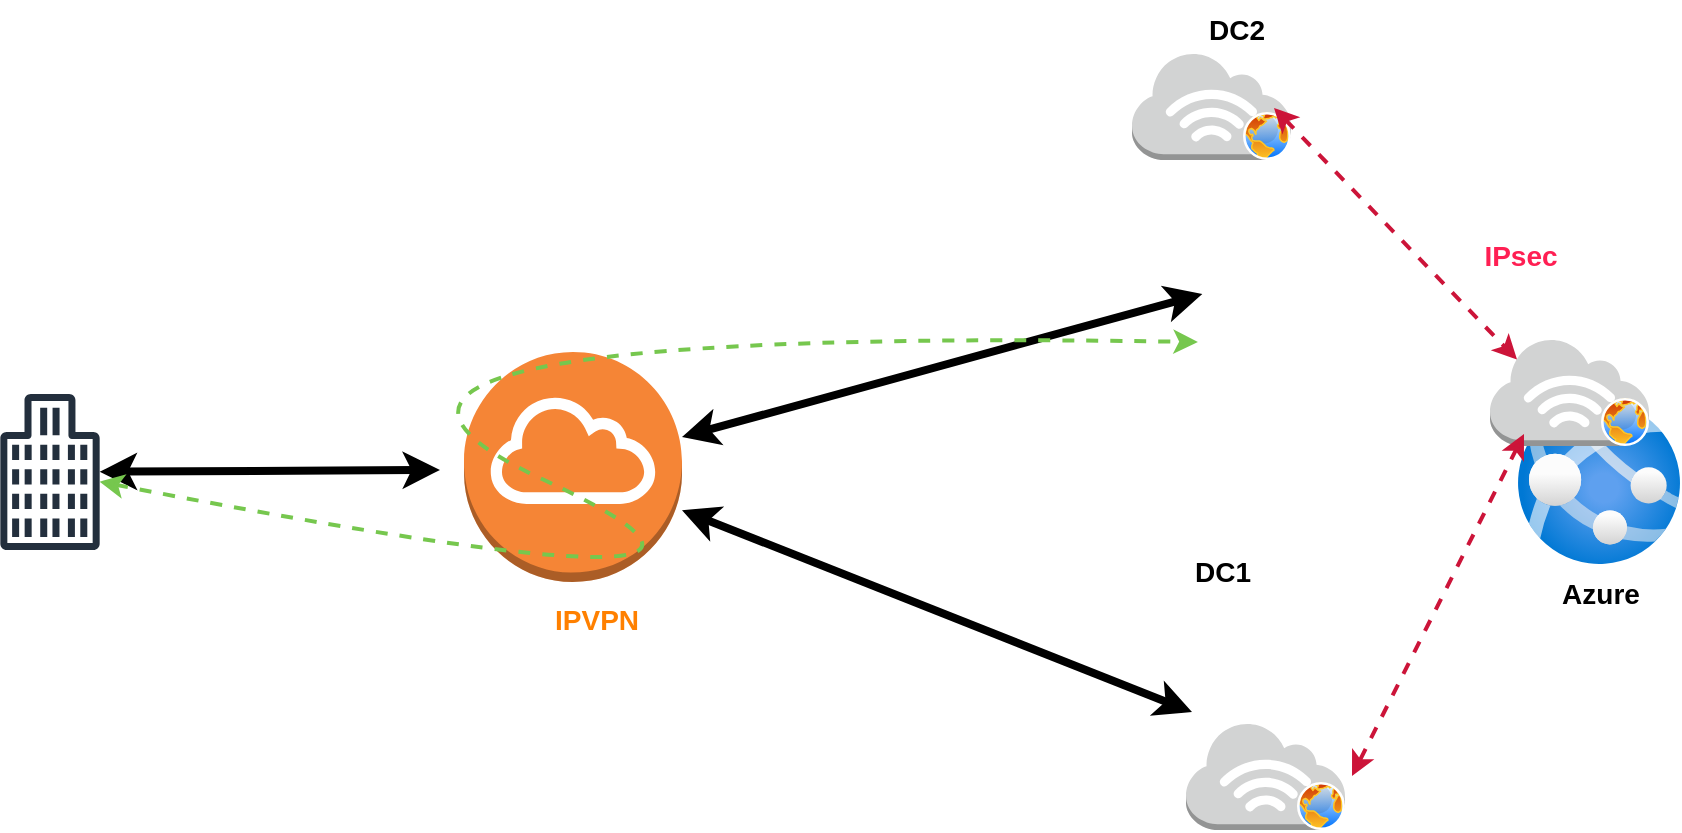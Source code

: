 <mxfile version="20.3.0" type="github"><diagram id="g39K4nKnYGuXUk7XF5TI" name="Pagina-1"><mxGraphModel dx="1422" dy="762" grid="0" gridSize="10" guides="1" tooltips="1" connect="1" arrows="1" fold="1" page="1" pageScale="1" pageWidth="1169" pageHeight="827" math="0" shadow="0"><root><mxCell id="0"/><mxCell id="1" parent="0"/><mxCell id="KJHrIJN3b94vT-JrVSse-1" value="" style="shape=image;html=1;verticalAlign=top;verticalLabelPosition=bottom;labelBackgroundColor=#ffffff;imageAspect=0;aspect=fixed;image=https://cdn4.iconfinder.com/data/icons/for-your-interface-free-samples/128/Theatre-128.png" vertex="1" parent="1"><mxGeometry x="866" y="350" width="128" height="128" as="geometry"/></mxCell><mxCell id="KJHrIJN3b94vT-JrVSse-2" value="" style="sketch=0;outlineConnect=0;fontColor=#232F3E;gradientColor=none;fillColor=#232F3D;strokeColor=none;dashed=0;verticalLabelPosition=bottom;verticalAlign=top;align=center;html=1;fontSize=12;fontStyle=0;aspect=fixed;pointerEvents=1;shape=mxgraph.aws4.office_building;" vertex="1" parent="1"><mxGeometry x="281" y="281" width="50" height="78" as="geometry"/></mxCell><mxCell id="KJHrIJN3b94vT-JrVSse-3" value="" style="shape=image;html=1;verticalAlign=top;verticalLabelPosition=bottom;labelBackgroundColor=#ffffff;imageAspect=0;aspect=fixed;image=https://cdn4.iconfinder.com/data/icons/for-your-interface-free-samples/128/Theatre-128.png" vertex="1" parent="1"><mxGeometry x="866" y="132" width="128" height="128" as="geometry"/></mxCell><mxCell id="KJHrIJN3b94vT-JrVSse-7" value="" style="group" vertex="1" connectable="0" parent="1"><mxGeometry x="847" y="110" width="79.5" height="54" as="geometry"/></mxCell><mxCell id="KJHrIJN3b94vT-JrVSse-8" value="" style="outlineConnect=0;dashed=0;verticalLabelPosition=bottom;verticalAlign=top;align=center;html=1;shape=mxgraph.aws3.internet_3;fillColor=#D2D3D3;gradientColor=none;" vertex="1" parent="KJHrIJN3b94vT-JrVSse-7"><mxGeometry width="79.5" height="54" as="geometry"/></mxCell><mxCell id="KJHrIJN3b94vT-JrVSse-9" value="" style="aspect=fixed;perimeter=ellipsePerimeter;html=1;align=center;shadow=0;dashed=0;spacingTop=3;image;image=img/lib/active_directory/internet_globe.svg;" vertex="1" parent="KJHrIJN3b94vT-JrVSse-7"><mxGeometry x="55.5" y="30" width="24" height="24" as="geometry"/></mxCell><mxCell id="KJHrIJN3b94vT-JrVSse-11" value="" style="group" vertex="1" connectable="0" parent="1"><mxGeometry x="874" y="445" width="79.5" height="54" as="geometry"/></mxCell><mxCell id="KJHrIJN3b94vT-JrVSse-12" value="" style="outlineConnect=0;dashed=0;verticalLabelPosition=bottom;verticalAlign=top;align=center;html=1;shape=mxgraph.aws3.internet_3;fillColor=#D2D3D3;gradientColor=none;" vertex="1" parent="KJHrIJN3b94vT-JrVSse-11"><mxGeometry width="79.5" height="54" as="geometry"/></mxCell><mxCell id="KJHrIJN3b94vT-JrVSse-13" value="" style="aspect=fixed;perimeter=ellipsePerimeter;html=1;align=center;shadow=0;dashed=0;spacingTop=3;image;image=img/lib/active_directory/internet_globe.svg;" vertex="1" parent="KJHrIJN3b94vT-JrVSse-11"><mxGeometry x="55.5" y="30" width="24" height="24" as="geometry"/></mxCell><mxCell id="KJHrIJN3b94vT-JrVSse-17" value="" style="outlineConnect=0;dashed=0;verticalLabelPosition=bottom;verticalAlign=top;align=center;html=1;shape=mxgraph.aws3.internet_gateway;fillColor=#F58536;gradientColor=none;" vertex="1" parent="1"><mxGeometry x="513" y="260" width="109" height="115" as="geometry"/></mxCell><mxCell id="KJHrIJN3b94vT-JrVSse-18" value="" style="endArrow=classic;startArrow=classic;html=1;rounded=0;strokeWidth=4;" edge="1" parent="1" source="KJHrIJN3b94vT-JrVSse-2"><mxGeometry width="50" height="50" relative="1" as="geometry"><mxPoint x="387" y="298" as="sourcePoint"/><mxPoint x="501" y="319" as="targetPoint"/></mxGeometry></mxCell><mxCell id="KJHrIJN3b94vT-JrVSse-19" value="" style="endArrow=classic;startArrow=classic;html=1;rounded=0;strokeWidth=4;" edge="1" parent="1" source="KJHrIJN3b94vT-JrVSse-17"><mxGeometry width="50" height="50" relative="1" as="geometry"><mxPoint x="711.996" y="231.873" as="sourcePoint"/><mxPoint x="882.16" y="231" as="targetPoint"/></mxGeometry></mxCell><mxCell id="KJHrIJN3b94vT-JrVSse-20" value="" style="endArrow=classic;startArrow=classic;html=1;rounded=0;strokeWidth=4;" edge="1" parent="1" source="KJHrIJN3b94vT-JrVSse-17"><mxGeometry width="50" height="50" relative="1" as="geometry"><mxPoint x="632" y="312.518" as="sourcePoint"/><mxPoint x="877" y="440" as="targetPoint"/></mxGeometry></mxCell><mxCell id="KJHrIJN3b94vT-JrVSse-21" value="&lt;b&gt;&lt;font color=&quot;#ff8000&quot; style=&quot;font-size: 14px;&quot;&gt;IPVPN&lt;/font&gt;&lt;/b&gt;" style="text;html=1;resizable=0;autosize=1;align=center;verticalAlign=middle;points=[];fillColor=none;strokeColor=none;rounded=0;" vertex="1" parent="1"><mxGeometry x="549" y="379" width="60" height="29" as="geometry"/></mxCell><mxCell id="KJHrIJN3b94vT-JrVSse-25" value="" style="curved=1;endArrow=classic;html=1;rounded=0;dashed=1;strokeColor=#76C74E;strokeWidth=2;fontSize=14;entryX=0.109;entryY=0.961;entryDx=0;entryDy=0;entryPerimeter=0;startArrow=classic;startFill=1;" edge="1" parent="1" source="KJHrIJN3b94vT-JrVSse-2" target="KJHrIJN3b94vT-JrVSse-3"><mxGeometry width="50" height="50" relative="1" as="geometry"><mxPoint x="387" y="297" as="sourcePoint"/><mxPoint x="437" y="247" as="targetPoint"/><Array as="points"><mxPoint x="717" y="400"/><mxPoint x="387" y="247"/></Array></mxGeometry></mxCell><mxCell id="KJHrIJN3b94vT-JrVSse-28" value="" style="aspect=fixed;html=1;points=[];align=center;image;fontSize=12;image=img/lib/azure2/compute/App_Services.svg;" vertex="1" parent="1"><mxGeometry x="1040" y="285" width="81" height="81" as="geometry"/></mxCell><mxCell id="KJHrIJN3b94vT-JrVSse-29" value="" style="group" vertex="1" connectable="0" parent="1"><mxGeometry x="1026" y="253" width="79.5" height="54" as="geometry"/></mxCell><mxCell id="KJHrIJN3b94vT-JrVSse-30" value="" style="outlineConnect=0;dashed=0;verticalLabelPosition=bottom;verticalAlign=top;align=center;html=1;shape=mxgraph.aws3.internet_3;fillColor=#D2D3D3;gradientColor=none;" vertex="1" parent="KJHrIJN3b94vT-JrVSse-29"><mxGeometry width="79.5" height="54" as="geometry"/></mxCell><mxCell id="KJHrIJN3b94vT-JrVSse-31" value="" style="aspect=fixed;perimeter=ellipsePerimeter;html=1;align=center;shadow=0;dashed=0;spacingTop=3;image;image=img/lib/active_directory/internet_globe.svg;" vertex="1" parent="KJHrIJN3b94vT-JrVSse-29"><mxGeometry x="55.5" y="30" width="24" height="24" as="geometry"/></mxCell><mxCell id="KJHrIJN3b94vT-JrVSse-32" value="&lt;b&gt;&lt;font style=&quot;font-size: 14px;&quot;&gt;Azure&lt;/font&gt;&lt;/b&gt;" style="text;html=1;resizable=0;autosize=1;align=center;verticalAlign=middle;points=[];fillColor=none;strokeColor=none;rounded=0;" vertex="1" parent="1"><mxGeometry x="1052.5" y="366" width="57" height="29" as="geometry"/></mxCell><mxCell id="KJHrIJN3b94vT-JrVSse-33" value="&lt;b&gt;&lt;font style=&quot;font-size: 14px;&quot;&gt;DC1&lt;/font&gt;&lt;/b&gt;" style="text;html=1;resizable=0;autosize=1;align=center;verticalAlign=middle;points=[];fillColor=none;strokeColor=none;rounded=0;" vertex="1" parent="1"><mxGeometry x="869" y="355" width="46" height="29" as="geometry"/></mxCell><mxCell id="KJHrIJN3b94vT-JrVSse-34" value="&lt;b&gt;&lt;font style=&quot;font-size: 14px;&quot;&gt;DC2&lt;/font&gt;&lt;/b&gt;" style="text;html=1;resizable=0;autosize=1;align=center;verticalAlign=middle;points=[];fillColor=none;strokeColor=none;rounded=0;" vertex="1" parent="1"><mxGeometry x="876" y="84" width="46" height="29" as="geometry"/></mxCell><mxCell id="KJHrIJN3b94vT-JrVSse-44" value="" style="endArrow=classic;startArrow=classic;html=1;rounded=0;dashed=1;strokeColor=#CC1439;strokeWidth=2;fontSize=14;fontColor=#FF00FF;entryX=0.17;entryY=0.2;entryDx=0;entryDy=0;entryPerimeter=0;" edge="1" parent="1" target="KJHrIJN3b94vT-JrVSse-30"><mxGeometry width="50" height="50" relative="1" as="geometry"><mxPoint x="918" y="138" as="sourcePoint"/><mxPoint x="968" y="88" as="targetPoint"/></mxGeometry></mxCell><mxCell id="KJHrIJN3b94vT-JrVSse-45" value="" style="endArrow=classic;startArrow=classic;html=1;rounded=0;dashed=1;strokeColor=#CC1439;strokeWidth=2;fontSize=14;fontColor=#FF00FF;" edge="1" parent="1"><mxGeometry width="50" height="50" relative="1" as="geometry"><mxPoint x="1043" y="301" as="sourcePoint"/><mxPoint x="957" y="472" as="targetPoint"/></mxGeometry></mxCell><mxCell id="KJHrIJN3b94vT-JrVSse-46" value="&lt;b&gt;&lt;font color=&quot;#ff1f53&quot; style=&quot;font-size: 14px;&quot;&gt;IPsec&lt;/font&gt;&lt;/b&gt;" style="text;html=1;resizable=0;autosize=1;align=center;verticalAlign=middle;points=[];fillColor=none;strokeColor=none;rounded=0;" vertex="1" parent="1"><mxGeometry x="1013" y="197" width="55" height="29" as="geometry"/></mxCell></root></mxGraphModel></diagram></mxfile>